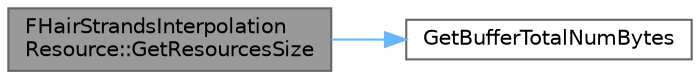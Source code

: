digraph "FHairStrandsInterpolationResource::GetResourcesSize"
{
 // INTERACTIVE_SVG=YES
 // LATEX_PDF_SIZE
  bgcolor="transparent";
  edge [fontname=Helvetica,fontsize=10,labelfontname=Helvetica,labelfontsize=10];
  node [fontname=Helvetica,fontsize=10,shape=box,height=0.2,width=0.4];
  rankdir="LR";
  Node1 [id="Node000001",label="FHairStrandsInterpolation\lResource::GetResourcesSize",height=0.2,width=0.4,color="gray40", fillcolor="grey60", style="filled", fontcolor="black",tooltip=" "];
  Node1 -> Node2 [id="edge1_Node000001_Node000002",color="steelblue1",style="solid",tooltip=" "];
  Node2 [id="Node000002",label="GetBufferTotalNumBytes",height=0.2,width=0.4,color="grey40", fillcolor="white", style="filled",URL="$d0/d70/GroomResources_8h.html#a75d10451114e69d868e5cc6546e9ac44",tooltip=" "];
}
